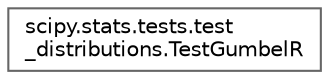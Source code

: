 digraph "Graphical Class Hierarchy"
{
 // LATEX_PDF_SIZE
  bgcolor="transparent";
  edge [fontname=Helvetica,fontsize=10,labelfontname=Helvetica,labelfontsize=10];
  node [fontname=Helvetica,fontsize=10,shape=box,height=0.2,width=0.4];
  rankdir="LR";
  Node0 [id="Node000000",label="scipy.stats.tests.test\l_distributions.TestGumbelR",height=0.2,width=0.4,color="grey40", fillcolor="white", style="filled",URL="$db/d54/classscipy_1_1stats_1_1tests_1_1test__distributions_1_1TestGumbelR.html",tooltip=" "];
}
